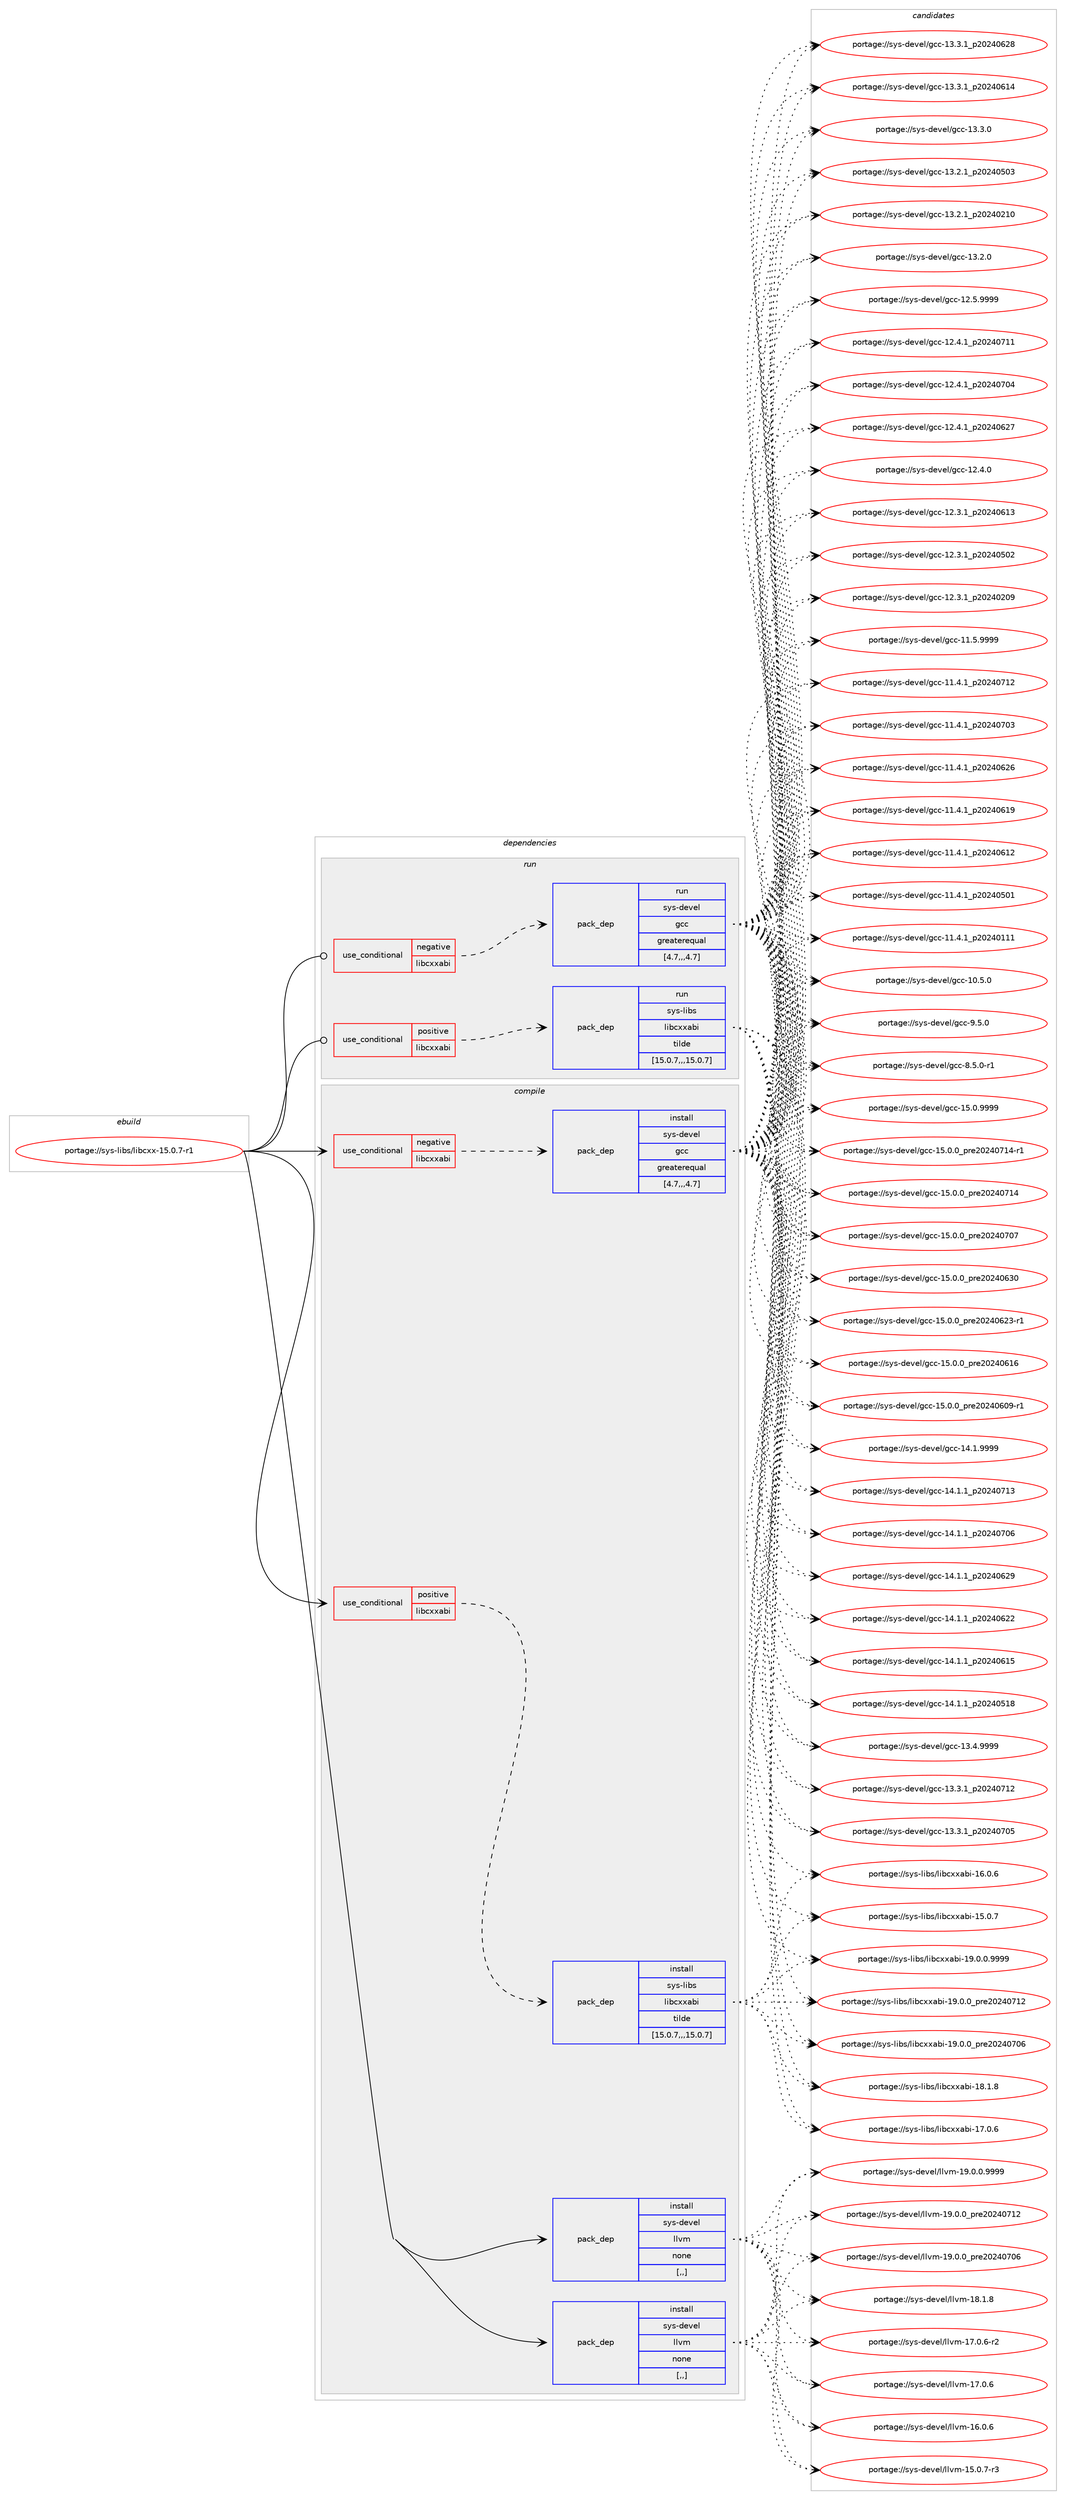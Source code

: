 digraph prolog {

# *************
# Graph options
# *************

newrank=true;
concentrate=true;
compound=true;
graph [rankdir=LR,fontname=Helvetica,fontsize=10,ranksep=1.5];#, ranksep=2.5, nodesep=0.2];
edge  [arrowhead=vee];
node  [fontname=Helvetica,fontsize=10];

# **********
# The ebuild
# **********

subgraph cluster_leftcol {
color=gray;
rank=same;
label=<<i>ebuild</i>>;
id [label="portage://sys-libs/libcxx-15.0.7-r1", color=red, width=4, href="../sys-libs/libcxx-15.0.7-r1.svg"];
}

# ****************
# The dependencies
# ****************

subgraph cluster_midcol {
color=gray;
label=<<i>dependencies</i>>;
subgraph cluster_compile {
fillcolor="#eeeeee";
style=filled;
label=<<i>compile</i>>;
subgraph cond117050 {
dependency438615 [label=<<TABLE BORDER="0" CELLBORDER="1" CELLSPACING="0" CELLPADDING="4"><TR><TD ROWSPAN="3" CELLPADDING="10">use_conditional</TD></TR><TR><TD>negative</TD></TR><TR><TD>libcxxabi</TD></TR></TABLE>>, shape=none, color=red];
subgraph pack318569 {
dependency438616 [label=<<TABLE BORDER="0" CELLBORDER="1" CELLSPACING="0" CELLPADDING="4" WIDTH="220"><TR><TD ROWSPAN="6" CELLPADDING="30">pack_dep</TD></TR><TR><TD WIDTH="110">install</TD></TR><TR><TD>sys-devel</TD></TR><TR><TD>gcc</TD></TR><TR><TD>greaterequal</TD></TR><TR><TD>[4.7,,,4.7]</TD></TR></TABLE>>, shape=none, color=blue];
}
dependency438615:e -> dependency438616:w [weight=20,style="dashed",arrowhead="vee"];
}
id:e -> dependency438615:w [weight=20,style="solid",arrowhead="vee"];
subgraph cond117051 {
dependency438617 [label=<<TABLE BORDER="0" CELLBORDER="1" CELLSPACING="0" CELLPADDING="4"><TR><TD ROWSPAN="3" CELLPADDING="10">use_conditional</TD></TR><TR><TD>positive</TD></TR><TR><TD>libcxxabi</TD></TR></TABLE>>, shape=none, color=red];
subgraph pack318570 {
dependency438618 [label=<<TABLE BORDER="0" CELLBORDER="1" CELLSPACING="0" CELLPADDING="4" WIDTH="220"><TR><TD ROWSPAN="6" CELLPADDING="30">pack_dep</TD></TR><TR><TD WIDTH="110">install</TD></TR><TR><TD>sys-libs</TD></TR><TR><TD>libcxxabi</TD></TR><TR><TD>tilde</TD></TR><TR><TD>[15.0.7,,,15.0.7]</TD></TR></TABLE>>, shape=none, color=blue];
}
dependency438617:e -> dependency438618:w [weight=20,style="dashed",arrowhead="vee"];
}
id:e -> dependency438617:w [weight=20,style="solid",arrowhead="vee"];
subgraph pack318571 {
dependency438619 [label=<<TABLE BORDER="0" CELLBORDER="1" CELLSPACING="0" CELLPADDING="4" WIDTH="220"><TR><TD ROWSPAN="6" CELLPADDING="30">pack_dep</TD></TR><TR><TD WIDTH="110">install</TD></TR><TR><TD>sys-devel</TD></TR><TR><TD>llvm</TD></TR><TR><TD>none</TD></TR><TR><TD>[,,]</TD></TR></TABLE>>, shape=none, color=blue];
}
id:e -> dependency438619:w [weight=20,style="solid",arrowhead="vee"];
subgraph pack318572 {
dependency438620 [label=<<TABLE BORDER="0" CELLBORDER="1" CELLSPACING="0" CELLPADDING="4" WIDTH="220"><TR><TD ROWSPAN="6" CELLPADDING="30">pack_dep</TD></TR><TR><TD WIDTH="110">install</TD></TR><TR><TD>sys-devel</TD></TR><TR><TD>llvm</TD></TR><TR><TD>none</TD></TR><TR><TD>[,,]</TD></TR></TABLE>>, shape=none, color=blue];
}
id:e -> dependency438620:w [weight=20,style="solid",arrowhead="vee"];
}
subgraph cluster_compileandrun {
fillcolor="#eeeeee";
style=filled;
label=<<i>compile and run</i>>;
}
subgraph cluster_run {
fillcolor="#eeeeee";
style=filled;
label=<<i>run</i>>;
subgraph cond117052 {
dependency438621 [label=<<TABLE BORDER="0" CELLBORDER="1" CELLSPACING="0" CELLPADDING="4"><TR><TD ROWSPAN="3" CELLPADDING="10">use_conditional</TD></TR><TR><TD>negative</TD></TR><TR><TD>libcxxabi</TD></TR></TABLE>>, shape=none, color=red];
subgraph pack318573 {
dependency438622 [label=<<TABLE BORDER="0" CELLBORDER="1" CELLSPACING="0" CELLPADDING="4" WIDTH="220"><TR><TD ROWSPAN="6" CELLPADDING="30">pack_dep</TD></TR><TR><TD WIDTH="110">run</TD></TR><TR><TD>sys-devel</TD></TR><TR><TD>gcc</TD></TR><TR><TD>greaterequal</TD></TR><TR><TD>[4.7,,,4.7]</TD></TR></TABLE>>, shape=none, color=blue];
}
dependency438621:e -> dependency438622:w [weight=20,style="dashed",arrowhead="vee"];
}
id:e -> dependency438621:w [weight=20,style="solid",arrowhead="odot"];
subgraph cond117053 {
dependency438623 [label=<<TABLE BORDER="0" CELLBORDER="1" CELLSPACING="0" CELLPADDING="4"><TR><TD ROWSPAN="3" CELLPADDING="10">use_conditional</TD></TR><TR><TD>positive</TD></TR><TR><TD>libcxxabi</TD></TR></TABLE>>, shape=none, color=red];
subgraph pack318574 {
dependency438624 [label=<<TABLE BORDER="0" CELLBORDER="1" CELLSPACING="0" CELLPADDING="4" WIDTH="220"><TR><TD ROWSPAN="6" CELLPADDING="30">pack_dep</TD></TR><TR><TD WIDTH="110">run</TD></TR><TR><TD>sys-libs</TD></TR><TR><TD>libcxxabi</TD></TR><TR><TD>tilde</TD></TR><TR><TD>[15.0.7,,,15.0.7]</TD></TR></TABLE>>, shape=none, color=blue];
}
dependency438623:e -> dependency438624:w [weight=20,style="dashed",arrowhead="vee"];
}
id:e -> dependency438623:w [weight=20,style="solid",arrowhead="odot"];
}
}

# **************
# The candidates
# **************

subgraph cluster_choices {
rank=same;
color=gray;
label=<<i>candidates</i>>;

subgraph choice318569 {
color=black;
nodesep=1;
choice1151211154510010111810110847103999945495346484657575757 [label="portage://sys-devel/gcc-15.0.9999", color=red, width=4,href="../sys-devel/gcc-15.0.9999.svg"];
choice11512111545100101118101108471039999454953464846489511211410150485052485549524511449 [label="portage://sys-devel/gcc-15.0.0_pre20240714-r1", color=red, width=4,href="../sys-devel/gcc-15.0.0_pre20240714-r1.svg"];
choice1151211154510010111810110847103999945495346484648951121141015048505248554952 [label="portage://sys-devel/gcc-15.0.0_pre20240714", color=red, width=4,href="../sys-devel/gcc-15.0.0_pre20240714.svg"];
choice1151211154510010111810110847103999945495346484648951121141015048505248554855 [label="portage://sys-devel/gcc-15.0.0_pre20240707", color=red, width=4,href="../sys-devel/gcc-15.0.0_pre20240707.svg"];
choice1151211154510010111810110847103999945495346484648951121141015048505248545148 [label="portage://sys-devel/gcc-15.0.0_pre20240630", color=red, width=4,href="../sys-devel/gcc-15.0.0_pre20240630.svg"];
choice11512111545100101118101108471039999454953464846489511211410150485052485450514511449 [label="portage://sys-devel/gcc-15.0.0_pre20240623-r1", color=red, width=4,href="../sys-devel/gcc-15.0.0_pre20240623-r1.svg"];
choice1151211154510010111810110847103999945495346484648951121141015048505248544954 [label="portage://sys-devel/gcc-15.0.0_pre20240616", color=red, width=4,href="../sys-devel/gcc-15.0.0_pre20240616.svg"];
choice11512111545100101118101108471039999454953464846489511211410150485052485448574511449 [label="portage://sys-devel/gcc-15.0.0_pre20240609-r1", color=red, width=4,href="../sys-devel/gcc-15.0.0_pre20240609-r1.svg"];
choice1151211154510010111810110847103999945495246494657575757 [label="portage://sys-devel/gcc-14.1.9999", color=red, width=4,href="../sys-devel/gcc-14.1.9999.svg"];
choice1151211154510010111810110847103999945495246494649951125048505248554951 [label="portage://sys-devel/gcc-14.1.1_p20240713", color=red, width=4,href="../sys-devel/gcc-14.1.1_p20240713.svg"];
choice1151211154510010111810110847103999945495246494649951125048505248554854 [label="portage://sys-devel/gcc-14.1.1_p20240706", color=red, width=4,href="../sys-devel/gcc-14.1.1_p20240706.svg"];
choice1151211154510010111810110847103999945495246494649951125048505248545057 [label="portage://sys-devel/gcc-14.1.1_p20240629", color=red, width=4,href="../sys-devel/gcc-14.1.1_p20240629.svg"];
choice1151211154510010111810110847103999945495246494649951125048505248545050 [label="portage://sys-devel/gcc-14.1.1_p20240622", color=red, width=4,href="../sys-devel/gcc-14.1.1_p20240622.svg"];
choice1151211154510010111810110847103999945495246494649951125048505248544953 [label="portage://sys-devel/gcc-14.1.1_p20240615", color=red, width=4,href="../sys-devel/gcc-14.1.1_p20240615.svg"];
choice1151211154510010111810110847103999945495246494649951125048505248534956 [label="portage://sys-devel/gcc-14.1.1_p20240518", color=red, width=4,href="../sys-devel/gcc-14.1.1_p20240518.svg"];
choice1151211154510010111810110847103999945495146524657575757 [label="portage://sys-devel/gcc-13.4.9999", color=red, width=4,href="../sys-devel/gcc-13.4.9999.svg"];
choice1151211154510010111810110847103999945495146514649951125048505248554950 [label="portage://sys-devel/gcc-13.3.1_p20240712", color=red, width=4,href="../sys-devel/gcc-13.3.1_p20240712.svg"];
choice1151211154510010111810110847103999945495146514649951125048505248554853 [label="portage://sys-devel/gcc-13.3.1_p20240705", color=red, width=4,href="../sys-devel/gcc-13.3.1_p20240705.svg"];
choice1151211154510010111810110847103999945495146514649951125048505248545056 [label="portage://sys-devel/gcc-13.3.1_p20240628", color=red, width=4,href="../sys-devel/gcc-13.3.1_p20240628.svg"];
choice1151211154510010111810110847103999945495146514649951125048505248544952 [label="portage://sys-devel/gcc-13.3.1_p20240614", color=red, width=4,href="../sys-devel/gcc-13.3.1_p20240614.svg"];
choice1151211154510010111810110847103999945495146514648 [label="portage://sys-devel/gcc-13.3.0", color=red, width=4,href="../sys-devel/gcc-13.3.0.svg"];
choice1151211154510010111810110847103999945495146504649951125048505248534851 [label="portage://sys-devel/gcc-13.2.1_p20240503", color=red, width=4,href="../sys-devel/gcc-13.2.1_p20240503.svg"];
choice1151211154510010111810110847103999945495146504649951125048505248504948 [label="portage://sys-devel/gcc-13.2.1_p20240210", color=red, width=4,href="../sys-devel/gcc-13.2.1_p20240210.svg"];
choice1151211154510010111810110847103999945495146504648 [label="portage://sys-devel/gcc-13.2.0", color=red, width=4,href="../sys-devel/gcc-13.2.0.svg"];
choice1151211154510010111810110847103999945495046534657575757 [label="portage://sys-devel/gcc-12.5.9999", color=red, width=4,href="../sys-devel/gcc-12.5.9999.svg"];
choice1151211154510010111810110847103999945495046524649951125048505248554949 [label="portage://sys-devel/gcc-12.4.1_p20240711", color=red, width=4,href="../sys-devel/gcc-12.4.1_p20240711.svg"];
choice1151211154510010111810110847103999945495046524649951125048505248554852 [label="portage://sys-devel/gcc-12.4.1_p20240704", color=red, width=4,href="../sys-devel/gcc-12.4.1_p20240704.svg"];
choice1151211154510010111810110847103999945495046524649951125048505248545055 [label="portage://sys-devel/gcc-12.4.1_p20240627", color=red, width=4,href="../sys-devel/gcc-12.4.1_p20240627.svg"];
choice1151211154510010111810110847103999945495046524648 [label="portage://sys-devel/gcc-12.4.0", color=red, width=4,href="../sys-devel/gcc-12.4.0.svg"];
choice1151211154510010111810110847103999945495046514649951125048505248544951 [label="portage://sys-devel/gcc-12.3.1_p20240613", color=red, width=4,href="../sys-devel/gcc-12.3.1_p20240613.svg"];
choice1151211154510010111810110847103999945495046514649951125048505248534850 [label="portage://sys-devel/gcc-12.3.1_p20240502", color=red, width=4,href="../sys-devel/gcc-12.3.1_p20240502.svg"];
choice1151211154510010111810110847103999945495046514649951125048505248504857 [label="portage://sys-devel/gcc-12.3.1_p20240209", color=red, width=4,href="../sys-devel/gcc-12.3.1_p20240209.svg"];
choice1151211154510010111810110847103999945494946534657575757 [label="portage://sys-devel/gcc-11.5.9999", color=red, width=4,href="../sys-devel/gcc-11.5.9999.svg"];
choice1151211154510010111810110847103999945494946524649951125048505248554950 [label="portage://sys-devel/gcc-11.4.1_p20240712", color=red, width=4,href="../sys-devel/gcc-11.4.1_p20240712.svg"];
choice1151211154510010111810110847103999945494946524649951125048505248554851 [label="portage://sys-devel/gcc-11.4.1_p20240703", color=red, width=4,href="../sys-devel/gcc-11.4.1_p20240703.svg"];
choice1151211154510010111810110847103999945494946524649951125048505248545054 [label="portage://sys-devel/gcc-11.4.1_p20240626", color=red, width=4,href="../sys-devel/gcc-11.4.1_p20240626.svg"];
choice1151211154510010111810110847103999945494946524649951125048505248544957 [label="portage://sys-devel/gcc-11.4.1_p20240619", color=red, width=4,href="../sys-devel/gcc-11.4.1_p20240619.svg"];
choice1151211154510010111810110847103999945494946524649951125048505248544950 [label="portage://sys-devel/gcc-11.4.1_p20240612", color=red, width=4,href="../sys-devel/gcc-11.4.1_p20240612.svg"];
choice1151211154510010111810110847103999945494946524649951125048505248534849 [label="portage://sys-devel/gcc-11.4.1_p20240501", color=red, width=4,href="../sys-devel/gcc-11.4.1_p20240501.svg"];
choice1151211154510010111810110847103999945494946524649951125048505248494949 [label="portage://sys-devel/gcc-11.4.1_p20240111", color=red, width=4,href="../sys-devel/gcc-11.4.1_p20240111.svg"];
choice1151211154510010111810110847103999945494846534648 [label="portage://sys-devel/gcc-10.5.0", color=red, width=4,href="../sys-devel/gcc-10.5.0.svg"];
choice11512111545100101118101108471039999455746534648 [label="portage://sys-devel/gcc-9.5.0", color=red, width=4,href="../sys-devel/gcc-9.5.0.svg"];
choice115121115451001011181011084710399994556465346484511449 [label="portage://sys-devel/gcc-8.5.0-r1", color=red, width=4,href="../sys-devel/gcc-8.5.0-r1.svg"];
dependency438616:e -> choice1151211154510010111810110847103999945495346484657575757:w [style=dotted,weight="100"];
dependency438616:e -> choice11512111545100101118101108471039999454953464846489511211410150485052485549524511449:w [style=dotted,weight="100"];
dependency438616:e -> choice1151211154510010111810110847103999945495346484648951121141015048505248554952:w [style=dotted,weight="100"];
dependency438616:e -> choice1151211154510010111810110847103999945495346484648951121141015048505248554855:w [style=dotted,weight="100"];
dependency438616:e -> choice1151211154510010111810110847103999945495346484648951121141015048505248545148:w [style=dotted,weight="100"];
dependency438616:e -> choice11512111545100101118101108471039999454953464846489511211410150485052485450514511449:w [style=dotted,weight="100"];
dependency438616:e -> choice1151211154510010111810110847103999945495346484648951121141015048505248544954:w [style=dotted,weight="100"];
dependency438616:e -> choice11512111545100101118101108471039999454953464846489511211410150485052485448574511449:w [style=dotted,weight="100"];
dependency438616:e -> choice1151211154510010111810110847103999945495246494657575757:w [style=dotted,weight="100"];
dependency438616:e -> choice1151211154510010111810110847103999945495246494649951125048505248554951:w [style=dotted,weight="100"];
dependency438616:e -> choice1151211154510010111810110847103999945495246494649951125048505248554854:w [style=dotted,weight="100"];
dependency438616:e -> choice1151211154510010111810110847103999945495246494649951125048505248545057:w [style=dotted,weight="100"];
dependency438616:e -> choice1151211154510010111810110847103999945495246494649951125048505248545050:w [style=dotted,weight="100"];
dependency438616:e -> choice1151211154510010111810110847103999945495246494649951125048505248544953:w [style=dotted,weight="100"];
dependency438616:e -> choice1151211154510010111810110847103999945495246494649951125048505248534956:w [style=dotted,weight="100"];
dependency438616:e -> choice1151211154510010111810110847103999945495146524657575757:w [style=dotted,weight="100"];
dependency438616:e -> choice1151211154510010111810110847103999945495146514649951125048505248554950:w [style=dotted,weight="100"];
dependency438616:e -> choice1151211154510010111810110847103999945495146514649951125048505248554853:w [style=dotted,weight="100"];
dependency438616:e -> choice1151211154510010111810110847103999945495146514649951125048505248545056:w [style=dotted,weight="100"];
dependency438616:e -> choice1151211154510010111810110847103999945495146514649951125048505248544952:w [style=dotted,weight="100"];
dependency438616:e -> choice1151211154510010111810110847103999945495146514648:w [style=dotted,weight="100"];
dependency438616:e -> choice1151211154510010111810110847103999945495146504649951125048505248534851:w [style=dotted,weight="100"];
dependency438616:e -> choice1151211154510010111810110847103999945495146504649951125048505248504948:w [style=dotted,weight="100"];
dependency438616:e -> choice1151211154510010111810110847103999945495146504648:w [style=dotted,weight="100"];
dependency438616:e -> choice1151211154510010111810110847103999945495046534657575757:w [style=dotted,weight="100"];
dependency438616:e -> choice1151211154510010111810110847103999945495046524649951125048505248554949:w [style=dotted,weight="100"];
dependency438616:e -> choice1151211154510010111810110847103999945495046524649951125048505248554852:w [style=dotted,weight="100"];
dependency438616:e -> choice1151211154510010111810110847103999945495046524649951125048505248545055:w [style=dotted,weight="100"];
dependency438616:e -> choice1151211154510010111810110847103999945495046524648:w [style=dotted,weight="100"];
dependency438616:e -> choice1151211154510010111810110847103999945495046514649951125048505248544951:w [style=dotted,weight="100"];
dependency438616:e -> choice1151211154510010111810110847103999945495046514649951125048505248534850:w [style=dotted,weight="100"];
dependency438616:e -> choice1151211154510010111810110847103999945495046514649951125048505248504857:w [style=dotted,weight="100"];
dependency438616:e -> choice1151211154510010111810110847103999945494946534657575757:w [style=dotted,weight="100"];
dependency438616:e -> choice1151211154510010111810110847103999945494946524649951125048505248554950:w [style=dotted,weight="100"];
dependency438616:e -> choice1151211154510010111810110847103999945494946524649951125048505248554851:w [style=dotted,weight="100"];
dependency438616:e -> choice1151211154510010111810110847103999945494946524649951125048505248545054:w [style=dotted,weight="100"];
dependency438616:e -> choice1151211154510010111810110847103999945494946524649951125048505248544957:w [style=dotted,weight="100"];
dependency438616:e -> choice1151211154510010111810110847103999945494946524649951125048505248544950:w [style=dotted,weight="100"];
dependency438616:e -> choice1151211154510010111810110847103999945494946524649951125048505248534849:w [style=dotted,weight="100"];
dependency438616:e -> choice1151211154510010111810110847103999945494946524649951125048505248494949:w [style=dotted,weight="100"];
dependency438616:e -> choice1151211154510010111810110847103999945494846534648:w [style=dotted,weight="100"];
dependency438616:e -> choice11512111545100101118101108471039999455746534648:w [style=dotted,weight="100"];
dependency438616:e -> choice115121115451001011181011084710399994556465346484511449:w [style=dotted,weight="100"];
}
subgraph choice318570 {
color=black;
nodesep=1;
choice11512111545108105981154710810598991201209798105454957464846484657575757 [label="portage://sys-libs/libcxxabi-19.0.0.9999", color=red, width=4,href="../sys-libs/libcxxabi-19.0.0.9999.svg"];
choice1151211154510810598115471081059899120120979810545495746484648951121141015048505248554950 [label="portage://sys-libs/libcxxabi-19.0.0_pre20240712", color=red, width=4,href="../sys-libs/libcxxabi-19.0.0_pre20240712.svg"];
choice1151211154510810598115471081059899120120979810545495746484648951121141015048505248554854 [label="portage://sys-libs/libcxxabi-19.0.0_pre20240706", color=red, width=4,href="../sys-libs/libcxxabi-19.0.0_pre20240706.svg"];
choice1151211154510810598115471081059899120120979810545495646494656 [label="portage://sys-libs/libcxxabi-18.1.8", color=red, width=4,href="../sys-libs/libcxxabi-18.1.8.svg"];
choice1151211154510810598115471081059899120120979810545495546484654 [label="portage://sys-libs/libcxxabi-17.0.6", color=red, width=4,href="../sys-libs/libcxxabi-17.0.6.svg"];
choice1151211154510810598115471081059899120120979810545495446484654 [label="portage://sys-libs/libcxxabi-16.0.6", color=red, width=4,href="../sys-libs/libcxxabi-16.0.6.svg"];
choice1151211154510810598115471081059899120120979810545495346484655 [label="portage://sys-libs/libcxxabi-15.0.7", color=red, width=4,href="../sys-libs/libcxxabi-15.0.7.svg"];
dependency438618:e -> choice11512111545108105981154710810598991201209798105454957464846484657575757:w [style=dotted,weight="100"];
dependency438618:e -> choice1151211154510810598115471081059899120120979810545495746484648951121141015048505248554950:w [style=dotted,weight="100"];
dependency438618:e -> choice1151211154510810598115471081059899120120979810545495746484648951121141015048505248554854:w [style=dotted,weight="100"];
dependency438618:e -> choice1151211154510810598115471081059899120120979810545495646494656:w [style=dotted,weight="100"];
dependency438618:e -> choice1151211154510810598115471081059899120120979810545495546484654:w [style=dotted,weight="100"];
dependency438618:e -> choice1151211154510810598115471081059899120120979810545495446484654:w [style=dotted,weight="100"];
dependency438618:e -> choice1151211154510810598115471081059899120120979810545495346484655:w [style=dotted,weight="100"];
}
subgraph choice318571 {
color=black;
nodesep=1;
choice1151211154510010111810110847108108118109454957464846484657575757 [label="portage://sys-devel/llvm-19.0.0.9999", color=red, width=4,href="../sys-devel/llvm-19.0.0.9999.svg"];
choice115121115451001011181011084710810811810945495746484648951121141015048505248554950 [label="portage://sys-devel/llvm-19.0.0_pre20240712", color=red, width=4,href="../sys-devel/llvm-19.0.0_pre20240712.svg"];
choice115121115451001011181011084710810811810945495746484648951121141015048505248554854 [label="portage://sys-devel/llvm-19.0.0_pre20240706", color=red, width=4,href="../sys-devel/llvm-19.0.0_pre20240706.svg"];
choice115121115451001011181011084710810811810945495646494656 [label="portage://sys-devel/llvm-18.1.8", color=red, width=4,href="../sys-devel/llvm-18.1.8.svg"];
choice1151211154510010111810110847108108118109454955464846544511450 [label="portage://sys-devel/llvm-17.0.6-r2", color=red, width=4,href="../sys-devel/llvm-17.0.6-r2.svg"];
choice115121115451001011181011084710810811810945495546484654 [label="portage://sys-devel/llvm-17.0.6", color=red, width=4,href="../sys-devel/llvm-17.0.6.svg"];
choice115121115451001011181011084710810811810945495446484654 [label="portage://sys-devel/llvm-16.0.6", color=red, width=4,href="../sys-devel/llvm-16.0.6.svg"];
choice1151211154510010111810110847108108118109454953464846554511451 [label="portage://sys-devel/llvm-15.0.7-r3", color=red, width=4,href="../sys-devel/llvm-15.0.7-r3.svg"];
dependency438619:e -> choice1151211154510010111810110847108108118109454957464846484657575757:w [style=dotted,weight="100"];
dependency438619:e -> choice115121115451001011181011084710810811810945495746484648951121141015048505248554950:w [style=dotted,weight="100"];
dependency438619:e -> choice115121115451001011181011084710810811810945495746484648951121141015048505248554854:w [style=dotted,weight="100"];
dependency438619:e -> choice115121115451001011181011084710810811810945495646494656:w [style=dotted,weight="100"];
dependency438619:e -> choice1151211154510010111810110847108108118109454955464846544511450:w [style=dotted,weight="100"];
dependency438619:e -> choice115121115451001011181011084710810811810945495546484654:w [style=dotted,weight="100"];
dependency438619:e -> choice115121115451001011181011084710810811810945495446484654:w [style=dotted,weight="100"];
dependency438619:e -> choice1151211154510010111810110847108108118109454953464846554511451:w [style=dotted,weight="100"];
}
subgraph choice318572 {
color=black;
nodesep=1;
choice1151211154510010111810110847108108118109454957464846484657575757 [label="portage://sys-devel/llvm-19.0.0.9999", color=red, width=4,href="../sys-devel/llvm-19.0.0.9999.svg"];
choice115121115451001011181011084710810811810945495746484648951121141015048505248554950 [label="portage://sys-devel/llvm-19.0.0_pre20240712", color=red, width=4,href="../sys-devel/llvm-19.0.0_pre20240712.svg"];
choice115121115451001011181011084710810811810945495746484648951121141015048505248554854 [label="portage://sys-devel/llvm-19.0.0_pre20240706", color=red, width=4,href="../sys-devel/llvm-19.0.0_pre20240706.svg"];
choice115121115451001011181011084710810811810945495646494656 [label="portage://sys-devel/llvm-18.1.8", color=red, width=4,href="../sys-devel/llvm-18.1.8.svg"];
choice1151211154510010111810110847108108118109454955464846544511450 [label="portage://sys-devel/llvm-17.0.6-r2", color=red, width=4,href="../sys-devel/llvm-17.0.6-r2.svg"];
choice115121115451001011181011084710810811810945495546484654 [label="portage://sys-devel/llvm-17.0.6", color=red, width=4,href="../sys-devel/llvm-17.0.6.svg"];
choice115121115451001011181011084710810811810945495446484654 [label="portage://sys-devel/llvm-16.0.6", color=red, width=4,href="../sys-devel/llvm-16.0.6.svg"];
choice1151211154510010111810110847108108118109454953464846554511451 [label="portage://sys-devel/llvm-15.0.7-r3", color=red, width=4,href="../sys-devel/llvm-15.0.7-r3.svg"];
dependency438620:e -> choice1151211154510010111810110847108108118109454957464846484657575757:w [style=dotted,weight="100"];
dependency438620:e -> choice115121115451001011181011084710810811810945495746484648951121141015048505248554950:w [style=dotted,weight="100"];
dependency438620:e -> choice115121115451001011181011084710810811810945495746484648951121141015048505248554854:w [style=dotted,weight="100"];
dependency438620:e -> choice115121115451001011181011084710810811810945495646494656:w [style=dotted,weight="100"];
dependency438620:e -> choice1151211154510010111810110847108108118109454955464846544511450:w [style=dotted,weight="100"];
dependency438620:e -> choice115121115451001011181011084710810811810945495546484654:w [style=dotted,weight="100"];
dependency438620:e -> choice115121115451001011181011084710810811810945495446484654:w [style=dotted,weight="100"];
dependency438620:e -> choice1151211154510010111810110847108108118109454953464846554511451:w [style=dotted,weight="100"];
}
subgraph choice318573 {
color=black;
nodesep=1;
choice1151211154510010111810110847103999945495346484657575757 [label="portage://sys-devel/gcc-15.0.9999", color=red, width=4,href="../sys-devel/gcc-15.0.9999.svg"];
choice11512111545100101118101108471039999454953464846489511211410150485052485549524511449 [label="portage://sys-devel/gcc-15.0.0_pre20240714-r1", color=red, width=4,href="../sys-devel/gcc-15.0.0_pre20240714-r1.svg"];
choice1151211154510010111810110847103999945495346484648951121141015048505248554952 [label="portage://sys-devel/gcc-15.0.0_pre20240714", color=red, width=4,href="../sys-devel/gcc-15.0.0_pre20240714.svg"];
choice1151211154510010111810110847103999945495346484648951121141015048505248554855 [label="portage://sys-devel/gcc-15.0.0_pre20240707", color=red, width=4,href="../sys-devel/gcc-15.0.0_pre20240707.svg"];
choice1151211154510010111810110847103999945495346484648951121141015048505248545148 [label="portage://sys-devel/gcc-15.0.0_pre20240630", color=red, width=4,href="../sys-devel/gcc-15.0.0_pre20240630.svg"];
choice11512111545100101118101108471039999454953464846489511211410150485052485450514511449 [label="portage://sys-devel/gcc-15.0.0_pre20240623-r1", color=red, width=4,href="../sys-devel/gcc-15.0.0_pre20240623-r1.svg"];
choice1151211154510010111810110847103999945495346484648951121141015048505248544954 [label="portage://sys-devel/gcc-15.0.0_pre20240616", color=red, width=4,href="../sys-devel/gcc-15.0.0_pre20240616.svg"];
choice11512111545100101118101108471039999454953464846489511211410150485052485448574511449 [label="portage://sys-devel/gcc-15.0.0_pre20240609-r1", color=red, width=4,href="../sys-devel/gcc-15.0.0_pre20240609-r1.svg"];
choice1151211154510010111810110847103999945495246494657575757 [label="portage://sys-devel/gcc-14.1.9999", color=red, width=4,href="../sys-devel/gcc-14.1.9999.svg"];
choice1151211154510010111810110847103999945495246494649951125048505248554951 [label="portage://sys-devel/gcc-14.1.1_p20240713", color=red, width=4,href="../sys-devel/gcc-14.1.1_p20240713.svg"];
choice1151211154510010111810110847103999945495246494649951125048505248554854 [label="portage://sys-devel/gcc-14.1.1_p20240706", color=red, width=4,href="../sys-devel/gcc-14.1.1_p20240706.svg"];
choice1151211154510010111810110847103999945495246494649951125048505248545057 [label="portage://sys-devel/gcc-14.1.1_p20240629", color=red, width=4,href="../sys-devel/gcc-14.1.1_p20240629.svg"];
choice1151211154510010111810110847103999945495246494649951125048505248545050 [label="portage://sys-devel/gcc-14.1.1_p20240622", color=red, width=4,href="../sys-devel/gcc-14.1.1_p20240622.svg"];
choice1151211154510010111810110847103999945495246494649951125048505248544953 [label="portage://sys-devel/gcc-14.1.1_p20240615", color=red, width=4,href="../sys-devel/gcc-14.1.1_p20240615.svg"];
choice1151211154510010111810110847103999945495246494649951125048505248534956 [label="portage://sys-devel/gcc-14.1.1_p20240518", color=red, width=4,href="../sys-devel/gcc-14.1.1_p20240518.svg"];
choice1151211154510010111810110847103999945495146524657575757 [label="portage://sys-devel/gcc-13.4.9999", color=red, width=4,href="../sys-devel/gcc-13.4.9999.svg"];
choice1151211154510010111810110847103999945495146514649951125048505248554950 [label="portage://sys-devel/gcc-13.3.1_p20240712", color=red, width=4,href="../sys-devel/gcc-13.3.1_p20240712.svg"];
choice1151211154510010111810110847103999945495146514649951125048505248554853 [label="portage://sys-devel/gcc-13.3.1_p20240705", color=red, width=4,href="../sys-devel/gcc-13.3.1_p20240705.svg"];
choice1151211154510010111810110847103999945495146514649951125048505248545056 [label="portage://sys-devel/gcc-13.3.1_p20240628", color=red, width=4,href="../sys-devel/gcc-13.3.1_p20240628.svg"];
choice1151211154510010111810110847103999945495146514649951125048505248544952 [label="portage://sys-devel/gcc-13.3.1_p20240614", color=red, width=4,href="../sys-devel/gcc-13.3.1_p20240614.svg"];
choice1151211154510010111810110847103999945495146514648 [label="portage://sys-devel/gcc-13.3.0", color=red, width=4,href="../sys-devel/gcc-13.3.0.svg"];
choice1151211154510010111810110847103999945495146504649951125048505248534851 [label="portage://sys-devel/gcc-13.2.1_p20240503", color=red, width=4,href="../sys-devel/gcc-13.2.1_p20240503.svg"];
choice1151211154510010111810110847103999945495146504649951125048505248504948 [label="portage://sys-devel/gcc-13.2.1_p20240210", color=red, width=4,href="../sys-devel/gcc-13.2.1_p20240210.svg"];
choice1151211154510010111810110847103999945495146504648 [label="portage://sys-devel/gcc-13.2.0", color=red, width=4,href="../sys-devel/gcc-13.2.0.svg"];
choice1151211154510010111810110847103999945495046534657575757 [label="portage://sys-devel/gcc-12.5.9999", color=red, width=4,href="../sys-devel/gcc-12.5.9999.svg"];
choice1151211154510010111810110847103999945495046524649951125048505248554949 [label="portage://sys-devel/gcc-12.4.1_p20240711", color=red, width=4,href="../sys-devel/gcc-12.4.1_p20240711.svg"];
choice1151211154510010111810110847103999945495046524649951125048505248554852 [label="portage://sys-devel/gcc-12.4.1_p20240704", color=red, width=4,href="../sys-devel/gcc-12.4.1_p20240704.svg"];
choice1151211154510010111810110847103999945495046524649951125048505248545055 [label="portage://sys-devel/gcc-12.4.1_p20240627", color=red, width=4,href="../sys-devel/gcc-12.4.1_p20240627.svg"];
choice1151211154510010111810110847103999945495046524648 [label="portage://sys-devel/gcc-12.4.0", color=red, width=4,href="../sys-devel/gcc-12.4.0.svg"];
choice1151211154510010111810110847103999945495046514649951125048505248544951 [label="portage://sys-devel/gcc-12.3.1_p20240613", color=red, width=4,href="../sys-devel/gcc-12.3.1_p20240613.svg"];
choice1151211154510010111810110847103999945495046514649951125048505248534850 [label="portage://sys-devel/gcc-12.3.1_p20240502", color=red, width=4,href="../sys-devel/gcc-12.3.1_p20240502.svg"];
choice1151211154510010111810110847103999945495046514649951125048505248504857 [label="portage://sys-devel/gcc-12.3.1_p20240209", color=red, width=4,href="../sys-devel/gcc-12.3.1_p20240209.svg"];
choice1151211154510010111810110847103999945494946534657575757 [label="portage://sys-devel/gcc-11.5.9999", color=red, width=4,href="../sys-devel/gcc-11.5.9999.svg"];
choice1151211154510010111810110847103999945494946524649951125048505248554950 [label="portage://sys-devel/gcc-11.4.1_p20240712", color=red, width=4,href="../sys-devel/gcc-11.4.1_p20240712.svg"];
choice1151211154510010111810110847103999945494946524649951125048505248554851 [label="portage://sys-devel/gcc-11.4.1_p20240703", color=red, width=4,href="../sys-devel/gcc-11.4.1_p20240703.svg"];
choice1151211154510010111810110847103999945494946524649951125048505248545054 [label="portage://sys-devel/gcc-11.4.1_p20240626", color=red, width=4,href="../sys-devel/gcc-11.4.1_p20240626.svg"];
choice1151211154510010111810110847103999945494946524649951125048505248544957 [label="portage://sys-devel/gcc-11.4.1_p20240619", color=red, width=4,href="../sys-devel/gcc-11.4.1_p20240619.svg"];
choice1151211154510010111810110847103999945494946524649951125048505248544950 [label="portage://sys-devel/gcc-11.4.1_p20240612", color=red, width=4,href="../sys-devel/gcc-11.4.1_p20240612.svg"];
choice1151211154510010111810110847103999945494946524649951125048505248534849 [label="portage://sys-devel/gcc-11.4.1_p20240501", color=red, width=4,href="../sys-devel/gcc-11.4.1_p20240501.svg"];
choice1151211154510010111810110847103999945494946524649951125048505248494949 [label="portage://sys-devel/gcc-11.4.1_p20240111", color=red, width=4,href="../sys-devel/gcc-11.4.1_p20240111.svg"];
choice1151211154510010111810110847103999945494846534648 [label="portage://sys-devel/gcc-10.5.0", color=red, width=4,href="../sys-devel/gcc-10.5.0.svg"];
choice11512111545100101118101108471039999455746534648 [label="portage://sys-devel/gcc-9.5.0", color=red, width=4,href="../sys-devel/gcc-9.5.0.svg"];
choice115121115451001011181011084710399994556465346484511449 [label="portage://sys-devel/gcc-8.5.0-r1", color=red, width=4,href="../sys-devel/gcc-8.5.0-r1.svg"];
dependency438622:e -> choice1151211154510010111810110847103999945495346484657575757:w [style=dotted,weight="100"];
dependency438622:e -> choice11512111545100101118101108471039999454953464846489511211410150485052485549524511449:w [style=dotted,weight="100"];
dependency438622:e -> choice1151211154510010111810110847103999945495346484648951121141015048505248554952:w [style=dotted,weight="100"];
dependency438622:e -> choice1151211154510010111810110847103999945495346484648951121141015048505248554855:w [style=dotted,weight="100"];
dependency438622:e -> choice1151211154510010111810110847103999945495346484648951121141015048505248545148:w [style=dotted,weight="100"];
dependency438622:e -> choice11512111545100101118101108471039999454953464846489511211410150485052485450514511449:w [style=dotted,weight="100"];
dependency438622:e -> choice1151211154510010111810110847103999945495346484648951121141015048505248544954:w [style=dotted,weight="100"];
dependency438622:e -> choice11512111545100101118101108471039999454953464846489511211410150485052485448574511449:w [style=dotted,weight="100"];
dependency438622:e -> choice1151211154510010111810110847103999945495246494657575757:w [style=dotted,weight="100"];
dependency438622:e -> choice1151211154510010111810110847103999945495246494649951125048505248554951:w [style=dotted,weight="100"];
dependency438622:e -> choice1151211154510010111810110847103999945495246494649951125048505248554854:w [style=dotted,weight="100"];
dependency438622:e -> choice1151211154510010111810110847103999945495246494649951125048505248545057:w [style=dotted,weight="100"];
dependency438622:e -> choice1151211154510010111810110847103999945495246494649951125048505248545050:w [style=dotted,weight="100"];
dependency438622:e -> choice1151211154510010111810110847103999945495246494649951125048505248544953:w [style=dotted,weight="100"];
dependency438622:e -> choice1151211154510010111810110847103999945495246494649951125048505248534956:w [style=dotted,weight="100"];
dependency438622:e -> choice1151211154510010111810110847103999945495146524657575757:w [style=dotted,weight="100"];
dependency438622:e -> choice1151211154510010111810110847103999945495146514649951125048505248554950:w [style=dotted,weight="100"];
dependency438622:e -> choice1151211154510010111810110847103999945495146514649951125048505248554853:w [style=dotted,weight="100"];
dependency438622:e -> choice1151211154510010111810110847103999945495146514649951125048505248545056:w [style=dotted,weight="100"];
dependency438622:e -> choice1151211154510010111810110847103999945495146514649951125048505248544952:w [style=dotted,weight="100"];
dependency438622:e -> choice1151211154510010111810110847103999945495146514648:w [style=dotted,weight="100"];
dependency438622:e -> choice1151211154510010111810110847103999945495146504649951125048505248534851:w [style=dotted,weight="100"];
dependency438622:e -> choice1151211154510010111810110847103999945495146504649951125048505248504948:w [style=dotted,weight="100"];
dependency438622:e -> choice1151211154510010111810110847103999945495146504648:w [style=dotted,weight="100"];
dependency438622:e -> choice1151211154510010111810110847103999945495046534657575757:w [style=dotted,weight="100"];
dependency438622:e -> choice1151211154510010111810110847103999945495046524649951125048505248554949:w [style=dotted,weight="100"];
dependency438622:e -> choice1151211154510010111810110847103999945495046524649951125048505248554852:w [style=dotted,weight="100"];
dependency438622:e -> choice1151211154510010111810110847103999945495046524649951125048505248545055:w [style=dotted,weight="100"];
dependency438622:e -> choice1151211154510010111810110847103999945495046524648:w [style=dotted,weight="100"];
dependency438622:e -> choice1151211154510010111810110847103999945495046514649951125048505248544951:w [style=dotted,weight="100"];
dependency438622:e -> choice1151211154510010111810110847103999945495046514649951125048505248534850:w [style=dotted,weight="100"];
dependency438622:e -> choice1151211154510010111810110847103999945495046514649951125048505248504857:w [style=dotted,weight="100"];
dependency438622:e -> choice1151211154510010111810110847103999945494946534657575757:w [style=dotted,weight="100"];
dependency438622:e -> choice1151211154510010111810110847103999945494946524649951125048505248554950:w [style=dotted,weight="100"];
dependency438622:e -> choice1151211154510010111810110847103999945494946524649951125048505248554851:w [style=dotted,weight="100"];
dependency438622:e -> choice1151211154510010111810110847103999945494946524649951125048505248545054:w [style=dotted,weight="100"];
dependency438622:e -> choice1151211154510010111810110847103999945494946524649951125048505248544957:w [style=dotted,weight="100"];
dependency438622:e -> choice1151211154510010111810110847103999945494946524649951125048505248544950:w [style=dotted,weight="100"];
dependency438622:e -> choice1151211154510010111810110847103999945494946524649951125048505248534849:w [style=dotted,weight="100"];
dependency438622:e -> choice1151211154510010111810110847103999945494946524649951125048505248494949:w [style=dotted,weight="100"];
dependency438622:e -> choice1151211154510010111810110847103999945494846534648:w [style=dotted,weight="100"];
dependency438622:e -> choice11512111545100101118101108471039999455746534648:w [style=dotted,weight="100"];
dependency438622:e -> choice115121115451001011181011084710399994556465346484511449:w [style=dotted,weight="100"];
}
subgraph choice318574 {
color=black;
nodesep=1;
choice11512111545108105981154710810598991201209798105454957464846484657575757 [label="portage://sys-libs/libcxxabi-19.0.0.9999", color=red, width=4,href="../sys-libs/libcxxabi-19.0.0.9999.svg"];
choice1151211154510810598115471081059899120120979810545495746484648951121141015048505248554950 [label="portage://sys-libs/libcxxabi-19.0.0_pre20240712", color=red, width=4,href="../sys-libs/libcxxabi-19.0.0_pre20240712.svg"];
choice1151211154510810598115471081059899120120979810545495746484648951121141015048505248554854 [label="portage://sys-libs/libcxxabi-19.0.0_pre20240706", color=red, width=4,href="../sys-libs/libcxxabi-19.0.0_pre20240706.svg"];
choice1151211154510810598115471081059899120120979810545495646494656 [label="portage://sys-libs/libcxxabi-18.1.8", color=red, width=4,href="../sys-libs/libcxxabi-18.1.8.svg"];
choice1151211154510810598115471081059899120120979810545495546484654 [label="portage://sys-libs/libcxxabi-17.0.6", color=red, width=4,href="../sys-libs/libcxxabi-17.0.6.svg"];
choice1151211154510810598115471081059899120120979810545495446484654 [label="portage://sys-libs/libcxxabi-16.0.6", color=red, width=4,href="../sys-libs/libcxxabi-16.0.6.svg"];
choice1151211154510810598115471081059899120120979810545495346484655 [label="portage://sys-libs/libcxxabi-15.0.7", color=red, width=4,href="../sys-libs/libcxxabi-15.0.7.svg"];
dependency438624:e -> choice11512111545108105981154710810598991201209798105454957464846484657575757:w [style=dotted,weight="100"];
dependency438624:e -> choice1151211154510810598115471081059899120120979810545495746484648951121141015048505248554950:w [style=dotted,weight="100"];
dependency438624:e -> choice1151211154510810598115471081059899120120979810545495746484648951121141015048505248554854:w [style=dotted,weight="100"];
dependency438624:e -> choice1151211154510810598115471081059899120120979810545495646494656:w [style=dotted,weight="100"];
dependency438624:e -> choice1151211154510810598115471081059899120120979810545495546484654:w [style=dotted,weight="100"];
dependency438624:e -> choice1151211154510810598115471081059899120120979810545495446484654:w [style=dotted,weight="100"];
dependency438624:e -> choice1151211154510810598115471081059899120120979810545495346484655:w [style=dotted,weight="100"];
}
}

}

